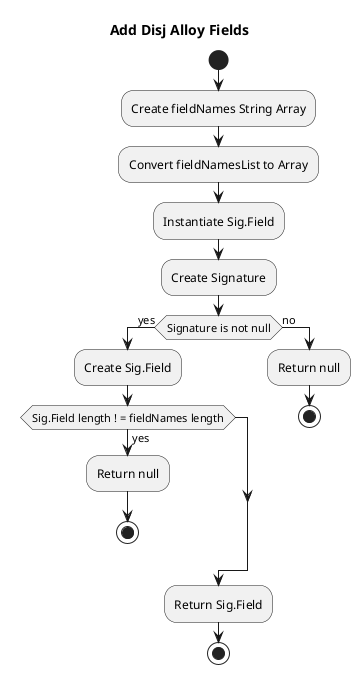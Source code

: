 @startuml
title Add Disj Alloy Fields
start
:Create fieldNames String Array;
:Convert fieldNamesList to Array;
:Instantiate Sig.Field;
:Create Signature;
if (Signature is not null) then (yes)
:Create Sig.Field;
if (Sig.Field length ! = fieldNames length) then (yes)
:Return null;
stop
endif
else(no)
:Return null;
stop
endif
:Return Sig.Field;
stop

@enduml